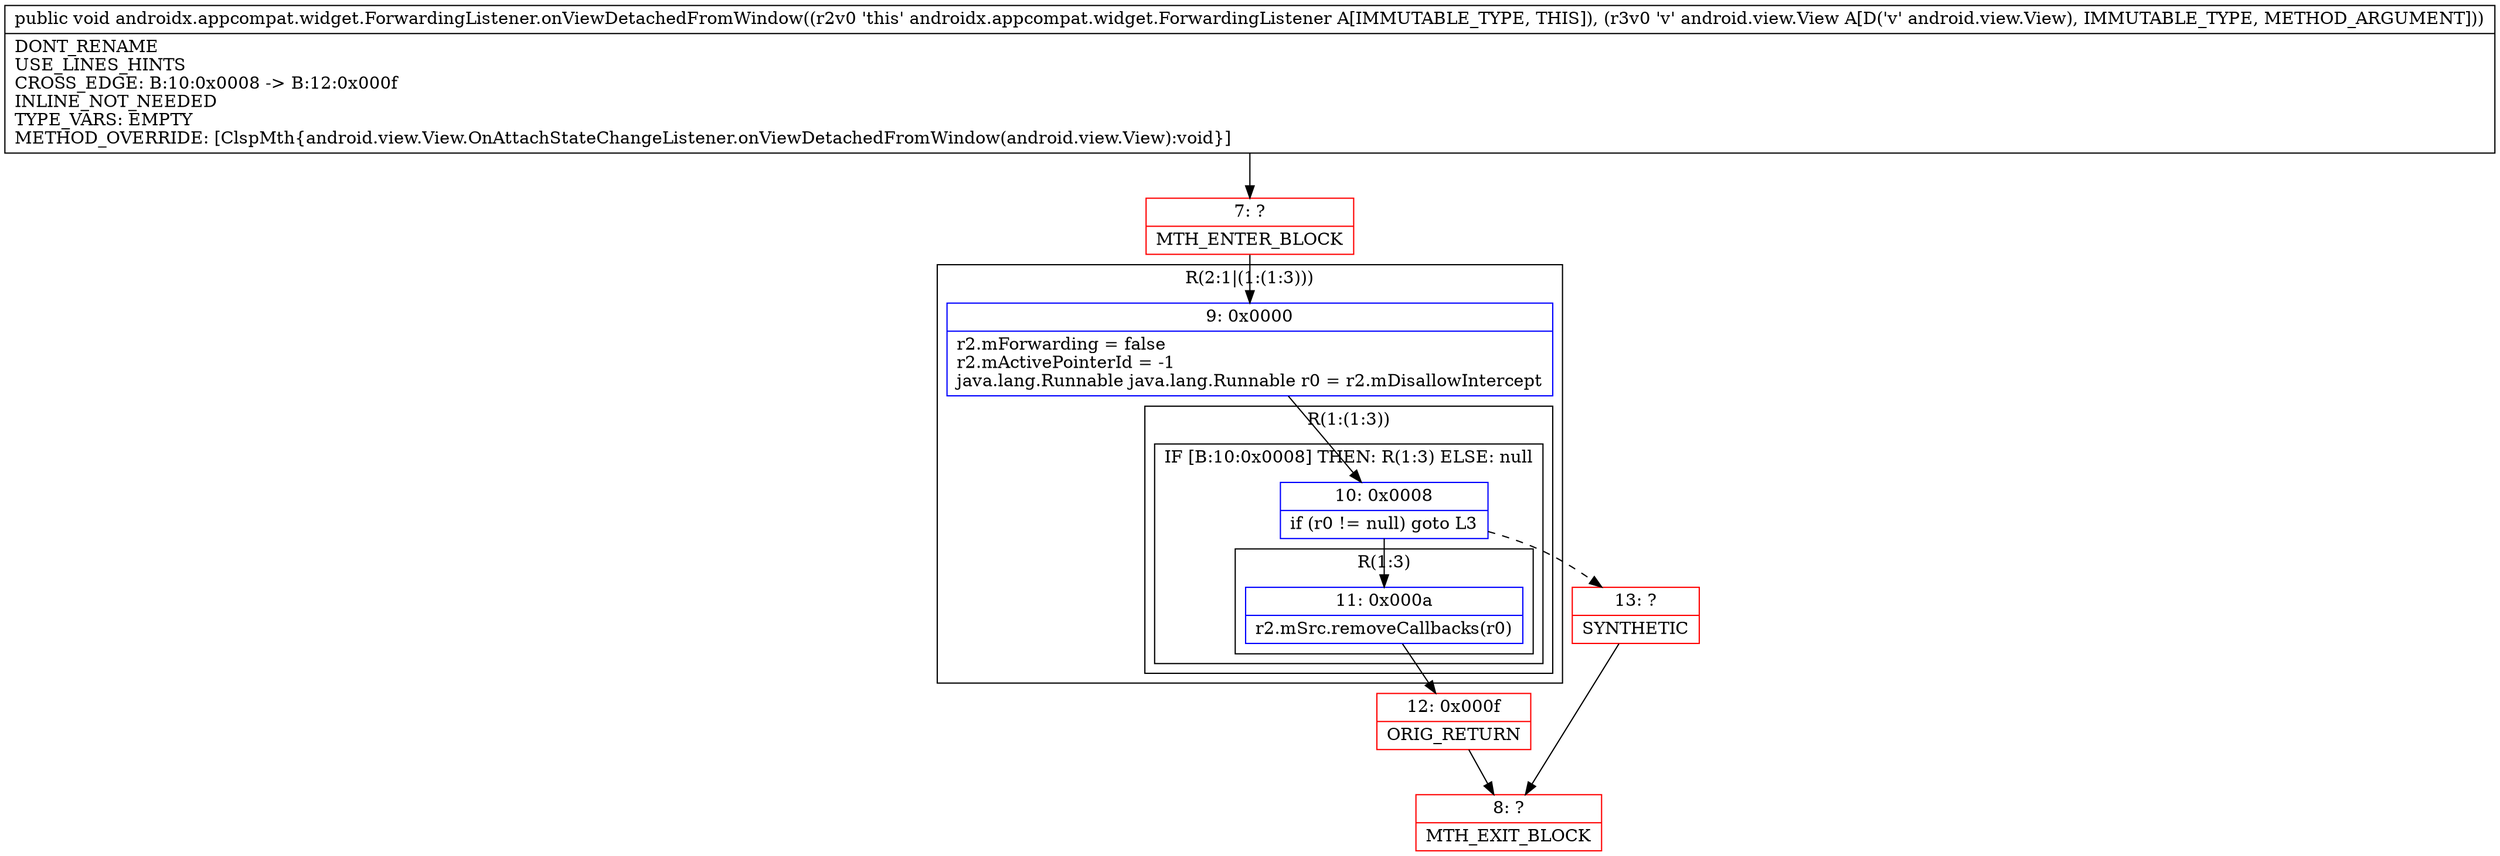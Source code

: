 digraph "CFG forandroidx.appcompat.widget.ForwardingListener.onViewDetachedFromWindow(Landroid\/view\/View;)V" {
subgraph cluster_Region_1819094043 {
label = "R(2:1|(1:(1:3)))";
node [shape=record,color=blue];
Node_9 [shape=record,label="{9\:\ 0x0000|r2.mForwarding = false\lr2.mActivePointerId = \-1\ljava.lang.Runnable java.lang.Runnable r0 = r2.mDisallowIntercept\l}"];
subgraph cluster_Region_1796479873 {
label = "R(1:(1:3))";
node [shape=record,color=blue];
subgraph cluster_IfRegion_1803608327 {
label = "IF [B:10:0x0008] THEN: R(1:3) ELSE: null";
node [shape=record,color=blue];
Node_10 [shape=record,label="{10\:\ 0x0008|if (r0 != null) goto L3\l}"];
subgraph cluster_Region_819609510 {
label = "R(1:3)";
node [shape=record,color=blue];
Node_11 [shape=record,label="{11\:\ 0x000a|r2.mSrc.removeCallbacks(r0)\l}"];
}
}
}
}
Node_7 [shape=record,color=red,label="{7\:\ ?|MTH_ENTER_BLOCK\l}"];
Node_12 [shape=record,color=red,label="{12\:\ 0x000f|ORIG_RETURN\l}"];
Node_8 [shape=record,color=red,label="{8\:\ ?|MTH_EXIT_BLOCK\l}"];
Node_13 [shape=record,color=red,label="{13\:\ ?|SYNTHETIC\l}"];
MethodNode[shape=record,label="{public void androidx.appcompat.widget.ForwardingListener.onViewDetachedFromWindow((r2v0 'this' androidx.appcompat.widget.ForwardingListener A[IMMUTABLE_TYPE, THIS]), (r3v0 'v' android.view.View A[D('v' android.view.View), IMMUTABLE_TYPE, METHOD_ARGUMENT]))  | DONT_RENAME\lUSE_LINES_HINTS\lCROSS_EDGE: B:10:0x0008 \-\> B:12:0x000f\lINLINE_NOT_NEEDED\lTYPE_VARS: EMPTY\lMETHOD_OVERRIDE: [ClspMth\{android.view.View.OnAttachStateChangeListener.onViewDetachedFromWindow(android.view.View):void\}]\l}"];
MethodNode -> Node_7;Node_9 -> Node_10;
Node_10 -> Node_11;
Node_10 -> Node_13[style=dashed];
Node_11 -> Node_12;
Node_7 -> Node_9;
Node_12 -> Node_8;
Node_13 -> Node_8;
}

